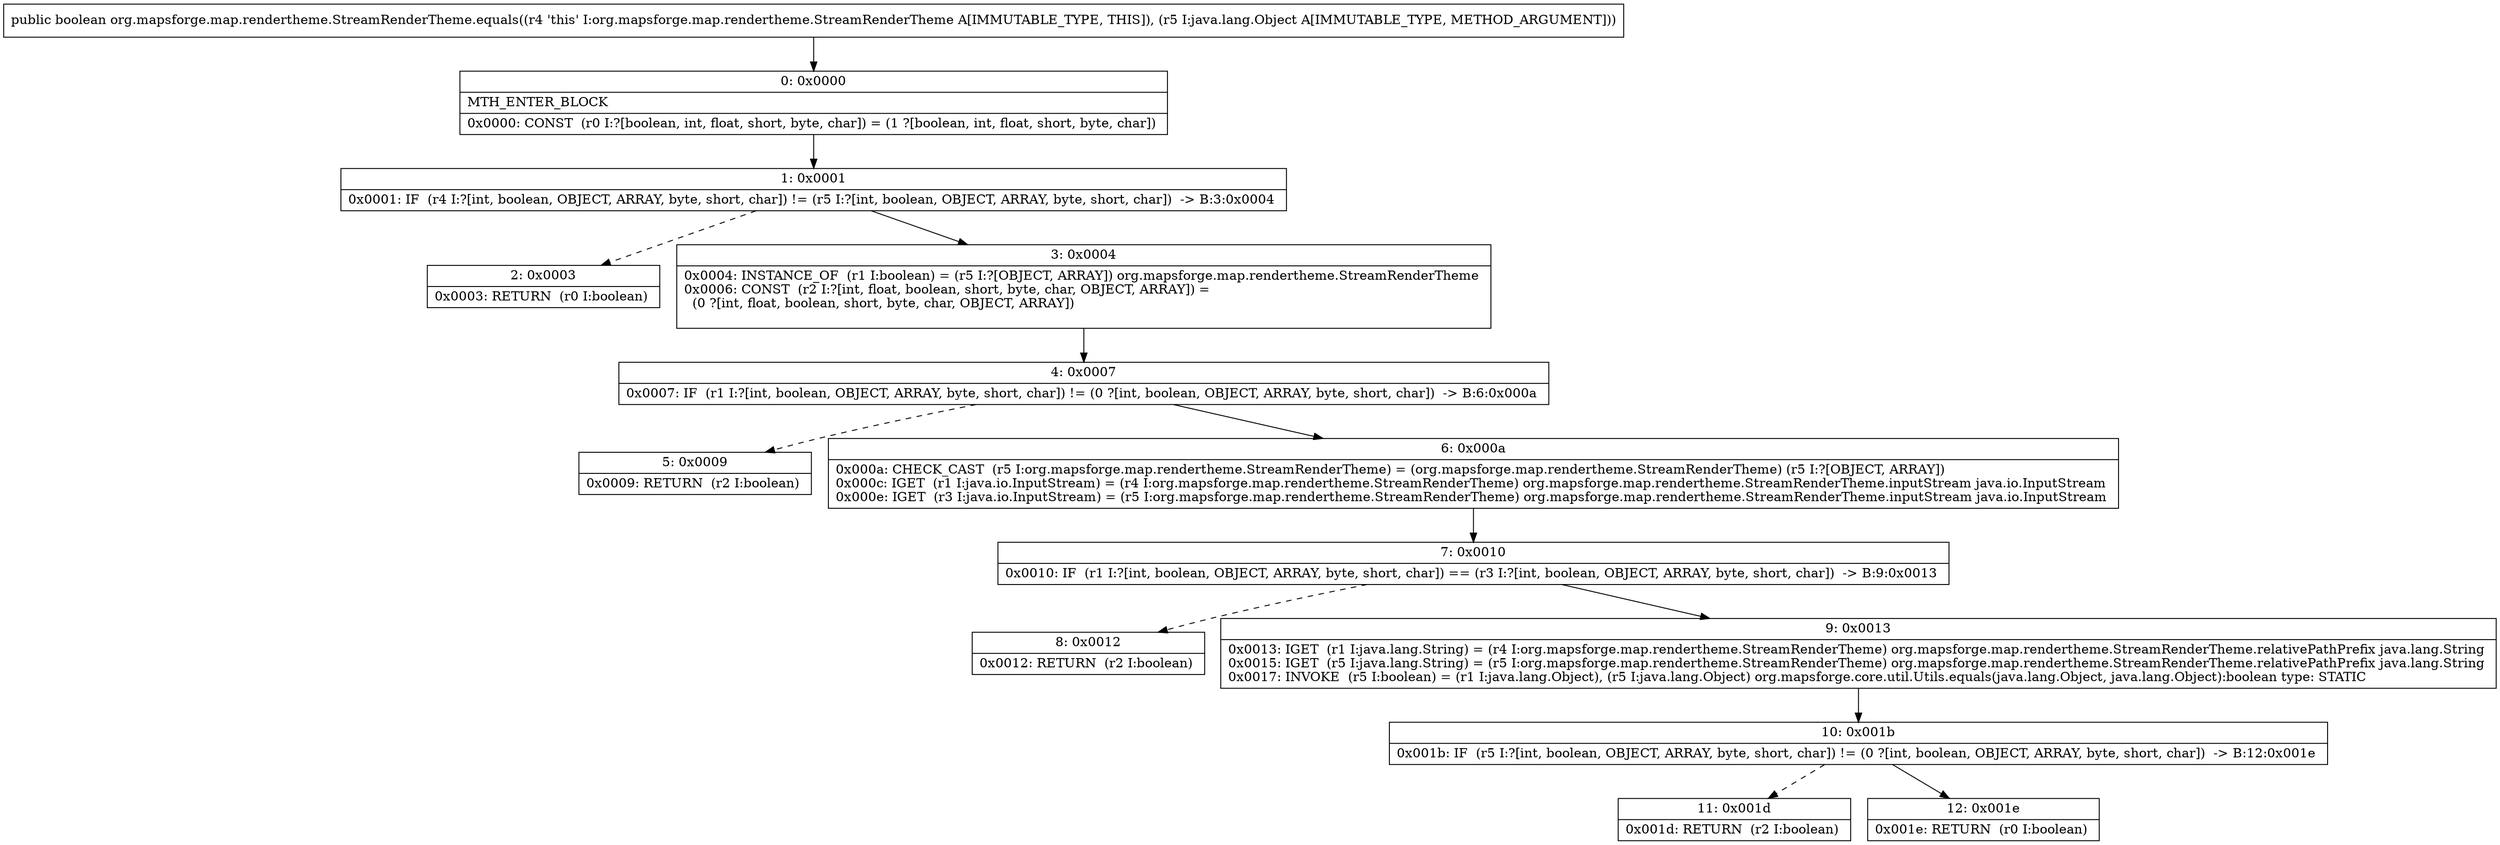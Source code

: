 digraph "CFG fororg.mapsforge.map.rendertheme.StreamRenderTheme.equals(Ljava\/lang\/Object;)Z" {
Node_0 [shape=record,label="{0\:\ 0x0000|MTH_ENTER_BLOCK\l|0x0000: CONST  (r0 I:?[boolean, int, float, short, byte, char]) = (1 ?[boolean, int, float, short, byte, char]) \l}"];
Node_1 [shape=record,label="{1\:\ 0x0001|0x0001: IF  (r4 I:?[int, boolean, OBJECT, ARRAY, byte, short, char]) != (r5 I:?[int, boolean, OBJECT, ARRAY, byte, short, char])  \-\> B:3:0x0004 \l}"];
Node_2 [shape=record,label="{2\:\ 0x0003|0x0003: RETURN  (r0 I:boolean) \l}"];
Node_3 [shape=record,label="{3\:\ 0x0004|0x0004: INSTANCE_OF  (r1 I:boolean) = (r5 I:?[OBJECT, ARRAY]) org.mapsforge.map.rendertheme.StreamRenderTheme \l0x0006: CONST  (r2 I:?[int, float, boolean, short, byte, char, OBJECT, ARRAY]) = \l  (0 ?[int, float, boolean, short, byte, char, OBJECT, ARRAY])\l \l}"];
Node_4 [shape=record,label="{4\:\ 0x0007|0x0007: IF  (r1 I:?[int, boolean, OBJECT, ARRAY, byte, short, char]) != (0 ?[int, boolean, OBJECT, ARRAY, byte, short, char])  \-\> B:6:0x000a \l}"];
Node_5 [shape=record,label="{5\:\ 0x0009|0x0009: RETURN  (r2 I:boolean) \l}"];
Node_6 [shape=record,label="{6\:\ 0x000a|0x000a: CHECK_CAST  (r5 I:org.mapsforge.map.rendertheme.StreamRenderTheme) = (org.mapsforge.map.rendertheme.StreamRenderTheme) (r5 I:?[OBJECT, ARRAY]) \l0x000c: IGET  (r1 I:java.io.InputStream) = (r4 I:org.mapsforge.map.rendertheme.StreamRenderTheme) org.mapsforge.map.rendertheme.StreamRenderTheme.inputStream java.io.InputStream \l0x000e: IGET  (r3 I:java.io.InputStream) = (r5 I:org.mapsforge.map.rendertheme.StreamRenderTheme) org.mapsforge.map.rendertheme.StreamRenderTheme.inputStream java.io.InputStream \l}"];
Node_7 [shape=record,label="{7\:\ 0x0010|0x0010: IF  (r1 I:?[int, boolean, OBJECT, ARRAY, byte, short, char]) == (r3 I:?[int, boolean, OBJECT, ARRAY, byte, short, char])  \-\> B:9:0x0013 \l}"];
Node_8 [shape=record,label="{8\:\ 0x0012|0x0012: RETURN  (r2 I:boolean) \l}"];
Node_9 [shape=record,label="{9\:\ 0x0013|0x0013: IGET  (r1 I:java.lang.String) = (r4 I:org.mapsforge.map.rendertheme.StreamRenderTheme) org.mapsforge.map.rendertheme.StreamRenderTheme.relativePathPrefix java.lang.String \l0x0015: IGET  (r5 I:java.lang.String) = (r5 I:org.mapsforge.map.rendertheme.StreamRenderTheme) org.mapsforge.map.rendertheme.StreamRenderTheme.relativePathPrefix java.lang.String \l0x0017: INVOKE  (r5 I:boolean) = (r1 I:java.lang.Object), (r5 I:java.lang.Object) org.mapsforge.core.util.Utils.equals(java.lang.Object, java.lang.Object):boolean type: STATIC \l}"];
Node_10 [shape=record,label="{10\:\ 0x001b|0x001b: IF  (r5 I:?[int, boolean, OBJECT, ARRAY, byte, short, char]) != (0 ?[int, boolean, OBJECT, ARRAY, byte, short, char])  \-\> B:12:0x001e \l}"];
Node_11 [shape=record,label="{11\:\ 0x001d|0x001d: RETURN  (r2 I:boolean) \l}"];
Node_12 [shape=record,label="{12\:\ 0x001e|0x001e: RETURN  (r0 I:boolean) \l}"];
MethodNode[shape=record,label="{public boolean org.mapsforge.map.rendertheme.StreamRenderTheme.equals((r4 'this' I:org.mapsforge.map.rendertheme.StreamRenderTheme A[IMMUTABLE_TYPE, THIS]), (r5 I:java.lang.Object A[IMMUTABLE_TYPE, METHOD_ARGUMENT])) }"];
MethodNode -> Node_0;
Node_0 -> Node_1;
Node_1 -> Node_2[style=dashed];
Node_1 -> Node_3;
Node_3 -> Node_4;
Node_4 -> Node_5[style=dashed];
Node_4 -> Node_6;
Node_6 -> Node_7;
Node_7 -> Node_8[style=dashed];
Node_7 -> Node_9;
Node_9 -> Node_10;
Node_10 -> Node_11[style=dashed];
Node_10 -> Node_12;
}

